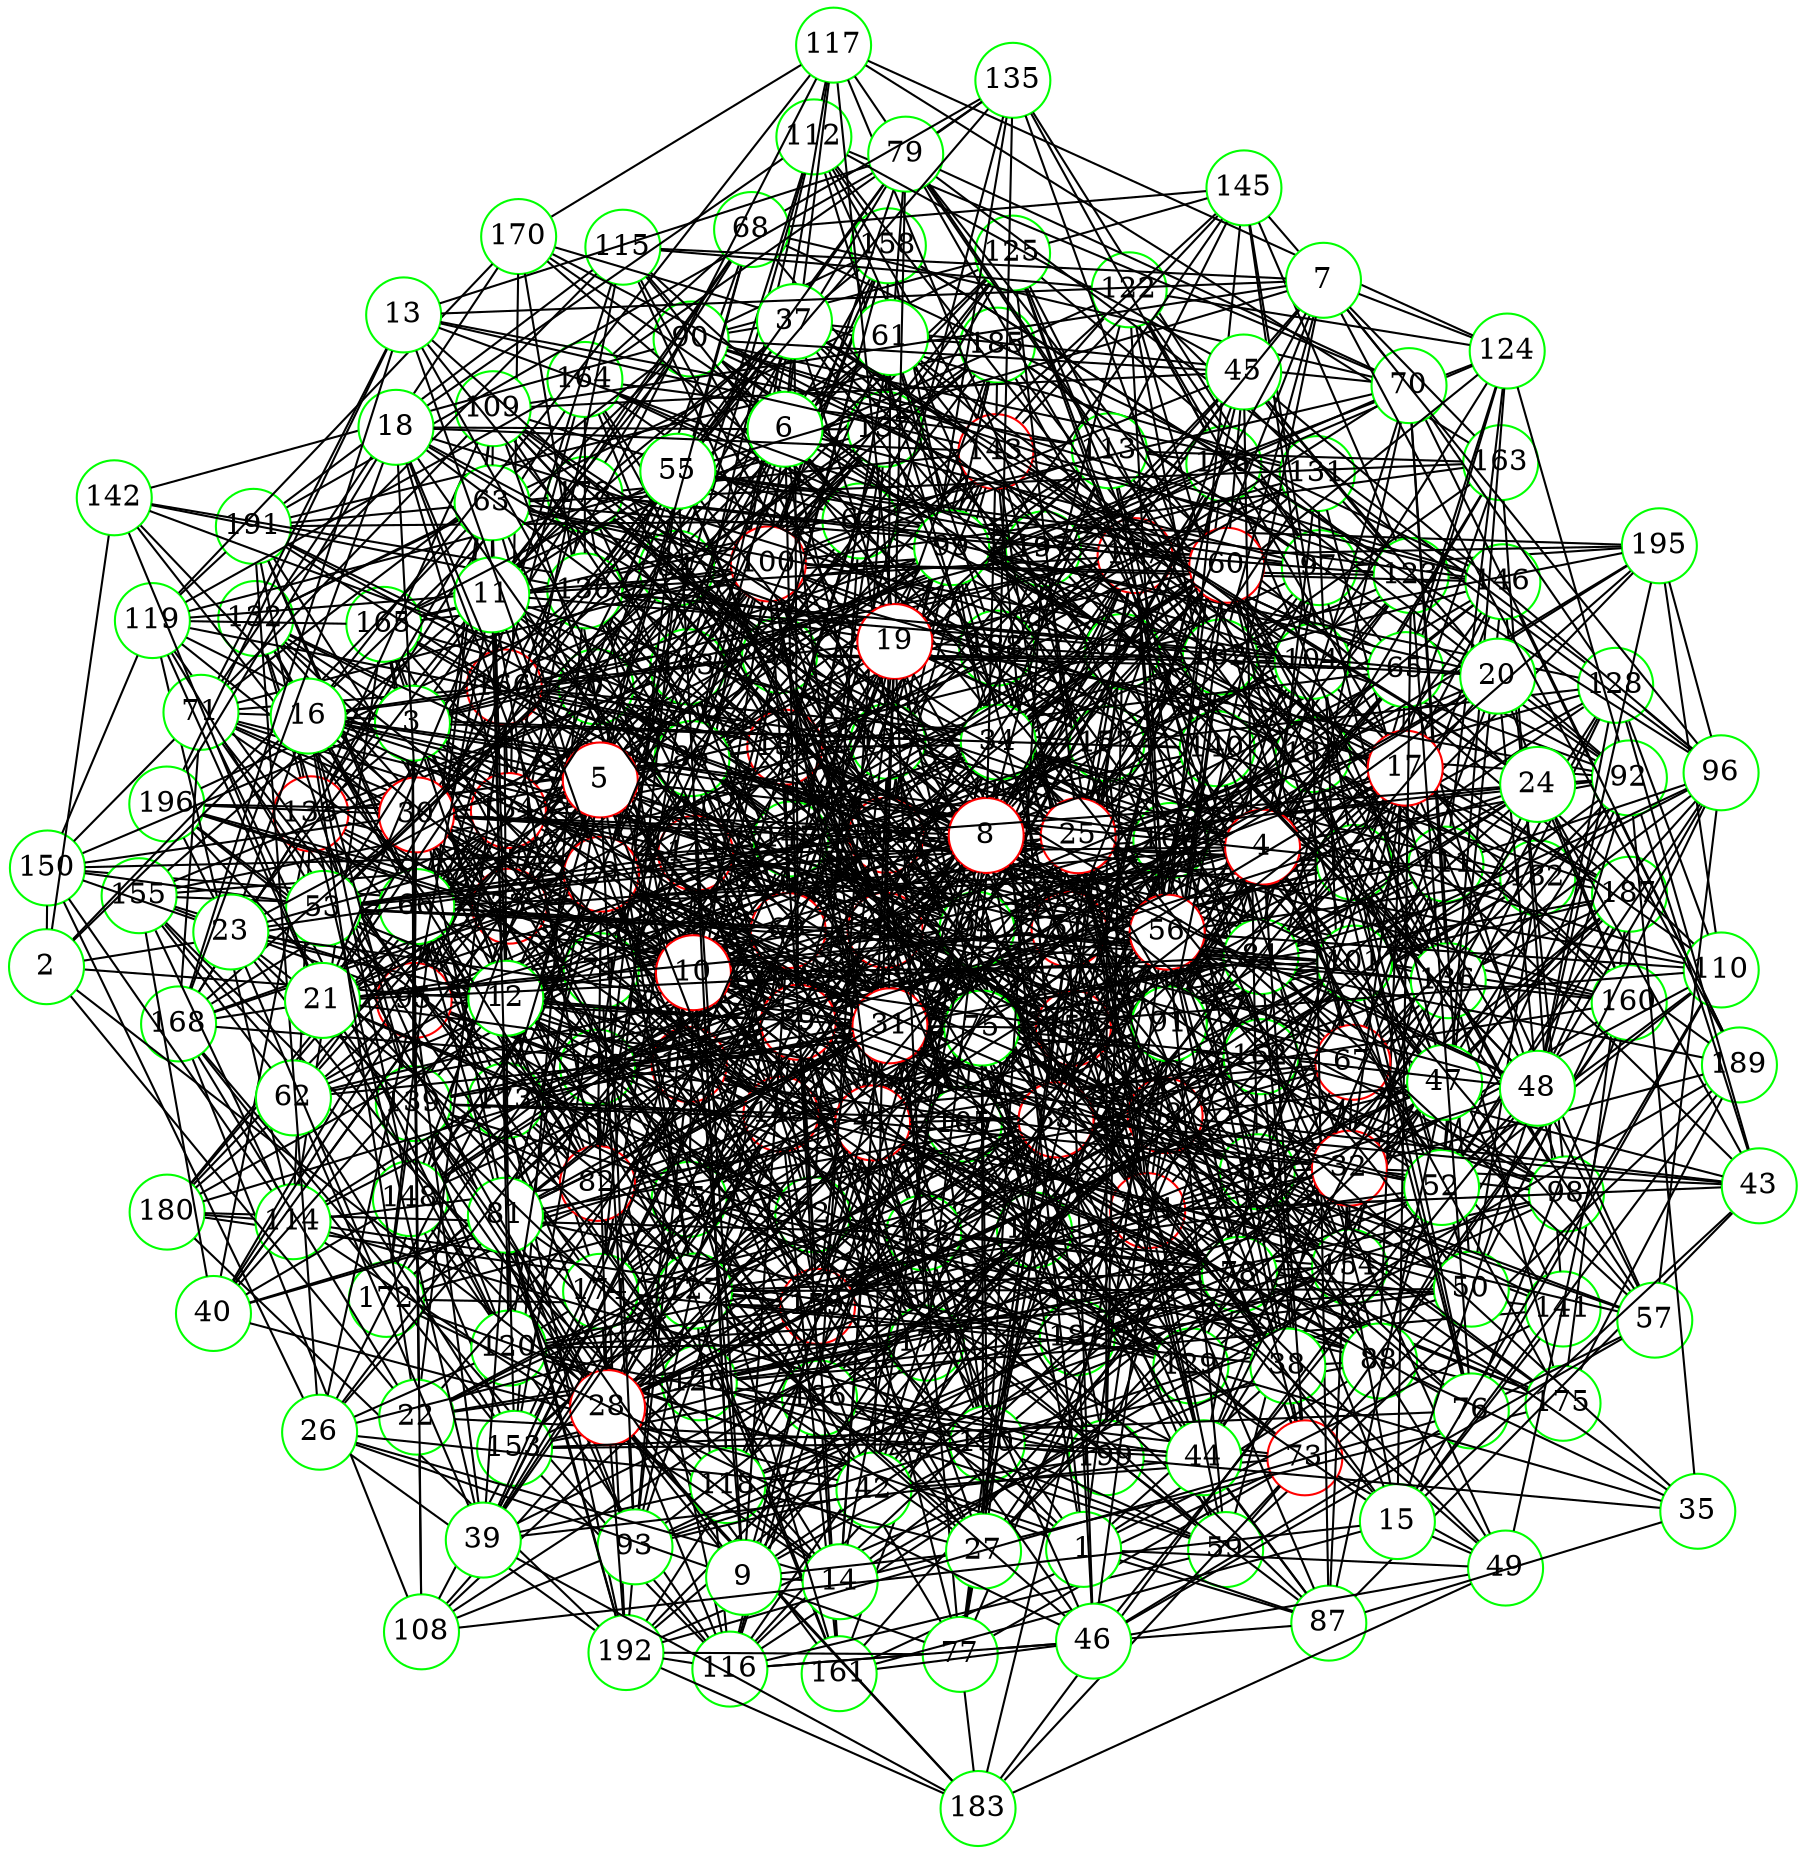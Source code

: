 graph {
graph ["layout"="fdp"]
node ["style"="filled","fillcolor"="white","fixedsize"="true","shape"="circle"]
"0" ["color"="green"]
"33" ["color"="red"]
"64" ["color"="green"]
"97" ["color"="green"]
"195" ["color"="green"]
"135" ["color"="green"]
"176" ["color"="green"]
"164" ["color"="green"]
"168" ["color"="green"]
"169" ["color"="red"]
"171" ["color"="green"]
"198" ["color"="green"]
"173" ["color"="green"]
"192" ["color"="green"]
"194" ["color"="red"]
"197" ["color"="green"]
"186" ["color"="green"]
"199" ["color"="green"]
"190" ["color"="green"]
"191" ["color"="green"]
"172" ["color"="green"]
"185" ["color"="green"]
"193" ["color"="green"]
"106" ["color"="green"]
"107" ["color"="green"]
"163" ["color"="green"]
"133" ["color"="red"]
"138" ["color"="red"]
"166" ["color"="red"]
"177" ["color"="red"]
"188" ["color"="green"]
"142" ["color"="green"]
"149" ["color"="red"]
"159" ["color"="red"]
"161" ["color"="green"]
"167" ["color"="red"]
"184" ["color"="green"]
"189" ["color"="green"]
"180" ["color"="green"]
"182" ["color"="green"]
"187" ["color"="green"]
"181" ["color"="green"]
"157" ["color"="green"]
"170" ["color"="green"]
"178" ["color"="green"]
"108" ["color"="green"]
"174" ["color"="green"]
"116" ["color"="green"]
"129" ["color"="green"]
"152" ["color"="green"]
"165" ["color"="green"]
"154" ["color"="green"]
"156" ["color"="red"]
"175" ["color"="green"]
"148" ["color"="green"]
"183" ["color"="green"]
"153" ["color"="green"]
"179" ["color"="green"]
"155" ["color"="green"]
"127" ["color"="green"]
"162" ["color"="green"]
"140" ["color"="green"]
"146" ["color"="green"]
"147" ["color"="green"]
"141" ["color"="green"]
"123" ["color"="green"]
"131" ["color"="green"]
"145" ["color"="green"]
"151" ["color"="red"]
"158" ["color"="green"]
"144" ["color"="red"]
"160" ["color"="green"]
"150" ["color"="green"]
"122" ["color"="green"]
"139" ["color"="green"]
"124" ["color"="green"]
"72" ["color"="green"]
"103" ["color"="green"]
"137" ["color"="green"]
"112" ["color"="green"]
"117" ["color"="green"]
"143" ["color"="red"]
"125" ["color"="green"]
"132" ["color"="green"]
"104" ["color"="green"]
"130" ["color"="green"]
"105" ["color"="green"]
"109" ["color"="green"]
"111" ["color"="green"]
"113" ["color"="green"]
"126" ["color"="green"]
"196" ["color"="green"]
"78" ["color"="green"]
"128" ["color"="green"]
"92" ["color"="green"]
"95" ["color"="red"]
"134" ["color"="red"]
"115" ["color"="green"]
"90" ["color"="green"]
"121" ["color"="green"]
"36" ["color"="green"]
"65" ["color"="green"]
"98" ["color"="green"]
"136" ["color"="green"]
"110" ["color"="green"]
"86" ["color"="green"]
"118" ["color"="green"]
"88" ["color"="green"]
"96" ["color"="green"]
"101" ["color"="green"]
"70" ["color"="green"]
"79" ["color"="green"]
"102" ["color"="green"]
"59" ["color"="green"]
"67" ["color"="red"]
"82" ["color"="red"]
"114" ["color"="green"]
"119" ["color"="green"]
"84" ["color"="green"]
"94" ["color"="green"]
"87" ["color"="green"]
"120" ["color"="green"]
"89" ["color"="red"]
"73" ["color"="red"]
"99" ["color"="green"]
"77" ["color"="green"]
"85" ["color"="green"]
"74" ["color"="green"]
"93" ["color"="green"]
"68" ["color"="green"]
"40" ["color"="green"]
"41" ["color"="red"]
"100" ["color"="red"]
"69" ["color"="red"]
"83" ["color"="red"]
"50" ["color"="green"]
"58" ["color"="red"]
"71" ["color"="green"]
"42" ["color"="green"]
"91" ["color"="green"]
"80" ["color"="green"]
"51" ["color"="red"]
"54" ["color"="green"]
"1" ["color"="green"]
"49" ["color"="green"]
"34" ["color"="green"]
"60" ["color"="red"]
"62" ["color"="green"]
"75" ["color"="green"]
"38" ["color"="green"]
"2" ["color"="green"]
"66" ["color"="green"]
"22" ["color"="green"]
"44" ["color"="green"]
"14" ["color"="green"]
"81" ["color"="green"]
"26" ["color"="green"]
"32" ["color"="red"]
"43" ["color"="green"]
"52" ["color"="green"]
"56" ["color"="red"]
"29" ["color"="red"]
"37" ["color"="green"]
"53" ["color"="green"]
"61" ["color"="green"]
"30" ["color"="red"]
"31" ["color"="red"]
"63" ["color"="green"]
"3" ["color"="green"]
"25" ["color"="red"]
"45" ["color"="green"]
"12" ["color"="green"]
"23" ["color"="green"]
"28" ["color"="red"]
"27" ["color"="green"]
"47" ["color"="green"]
"4" ["color"="red"]
"10" ["color"="red"]
"17" ["color"="red"]
"57" ["color"="green"]
"76" ["color"="green"]
"19" ["color"="red"]
"20" ["color"="green"]
"48" ["color"="green"]
"11" ["color"="green"]
"21" ["color"="green"]
"55" ["color"="green"]
"16" ["color"="green"]
"5" ["color"="red"]
"6" ["color"="green"]
"18" ["color"="green"]
"7" ["color"="green"]
"13" ["color"="green"]
"8" ["color"="red"]
"9" ["color"="green"]
"15" ["color"="green"]
"24" ["color"="green"]
"35" ["color"="green"]
"39" ["color"="green"]
"46" ["color"="green"]
"0" -- "33"
"0" -- "165"
"0" -- "199"
"0" -- "106"
"0" -- "107"
"0" -- "51"
"0" -- "180"
"0" -- "54"
"0" -- "151"
"0" -- "185"
"0" -- "58"
"0" -- "156"
"0" -- "125"
"33" -- "64"
"33" -- "36"
"33" -- "68"
"33" -- "132"
"33" -- "133"
"33" -- "40"
"33" -- "170"
"33" -- "172"
"33" -- "111"
"33" -- "80"
"33" -- "177"
"33" -- "178"
"33" -- "179"
"33" -- "85"
"33" -- "150"
"33" -- "119"
"64" -- "97"
"64" -- "195"
"64" -- "165"
"64" -- "72"
"64" -- "137"
"64" -- "109"
"64" -- "115"
"64" -- "148"
"64" -- "182"
"64" -- "90"
"64" -- "125"
"64" -- "126"
"64" -- "190"
"64" -- "191"
"97" -- "195"
"97" -- "135"
"97" -- "106"
"97" -- "144"
"97" -- "146"
"97" -- "181"
"97" -- "185"
"97" -- "122"
"135" -- "176"
"135" -- "164"
"135" -- "169"
"164" -- "168"
"164" -- "176"
"169" -- "171"
"169" -- "172"
"169" -- "185"
"169" -- "191"
"171" -- "198"
"171" -- "173"
"173" -- "192"
"173" -- "186"
"173" -- "191"
"192" -- "194"
"192" -- "198"
"194" -- "197"
"186" -- "199"
"186" -- "190"
"190" -- "199"
"191" -- "198"
"185" -- "193"
"185" -- "191"
"106" -- "193"
"106" -- "107"
"106" -- "140"
"106" -- "141"
"106" -- "173"
"106" -- "146"
"106" -- "123"
"106" -- "190"
"107" -- "193"
"107" -- "163"
"107" -- "133"
"107" -- "171"
"107" -- "108"
"107" -- "116"
"107" -- "186"
"107" -- "159"
"133" -- "168"
"133" -- "138"
"133" -- "176"
"133" -- "186"
"133" -- "191"
"138" -- "164"
"138" -- "166"
"138" -- "142"
"138" -- "149"
"138" -- "181"
"138" -- "157"
"138" -- "190"
"138" -- "159"
"166" -- "193"
"166" -- "177"
"177" -- "195"
"177" -- "188"
"188" -- "194"
"142" -- "188"
"149" -- "198"
"149" -- "159"
"149" -- "161"
"149" -- "172"
"149" -- "173"
"159" -- "161"
"159" -- "166"
"159" -- "167"
"159" -- "172"
"159" -- "180"
"159" -- "182"
"161" -- "198"
"161" -- "186"
"167" -- "197"
"167" -- "184"
"167" -- "191"
"184" -- "195"
"184" -- "199"
"184" -- "185"
"184" -- "189"
"180" -- "192"
"182" -- "187"
"187" -- "190"
"181" -- "193"
"181" -- "187"
"157" -- "194"
"157" -- "163"
"157" -- "164"
"157" -- "166"
"157" -- "199"
"157" -- "170"
"157" -- "178"
"170" -- "177"
"178" -- "197"
"178" -- "191"
"108" -- "168"
"108" -- "174"
"174" -- "181"
"174" -- "184"
"116" -- "192"
"116" -- "129"
"116" -- "194"
"116" -- "198"
"116" -- "168"
"116" -- "148"
"116" -- "153"
"116" -- "186"
"116" -- "127"
"116" -- "159"
"129" -- "138"
"129" -- "152"
"152" -- "164"
"152" -- "165"
"152" -- "180"
"152" -- "182"
"152" -- "154"
"152" -- "186"
"165" -- "197"
"165" -- "174"
"154" -- "167"
"154" -- "181"
"154" -- "156"
"154" -- "188"
"154" -- "157"
"156" -- "198"
"156" -- "168"
"156" -- "175"
"156" -- "178"
"175" -- "194"
"175" -- "187"
"175" -- "189"
"148" -- "169"
"148" -- "183"
"148" -- "153"
"148" -- "155"
"183" -- "192"
"153" -- "168"
"153" -- "179"
"153" -- "181"
"153" -- "156"
"153" -- "190"
"179" -- "192"
"155" -- "193"
"155" -- "198"
"155" -- "169"
"155" -- "156"
"127" -- "162"
"127" -- "170"
"127" -- "177"
"127" -- "184"
"127" -- "153"
"127" -- "154"
"127" -- "159"
"162" -- "186"
"140" -- "146"
"140" -- "147"
"140" -- "185"
"140" -- "157"
"140" -- "190"
"146" -- "171"
"146" -- "189"
"147" -- "165"
"147" -- "166"
"141" -- "163"
"141" -- "152"
"141" -- "171"
"123" -- "131"
"123" -- "167"
"123" -- "145"
"123" -- "151"
"123" -- "158"
"131" -- "169"
"131" -- "170"
"131" -- "175"
"131" -- "154"
"145" -- "147"
"145" -- "149"
"145" -- "171"
"151" -- "161"
"151" -- "165"
"151" -- "154"
"151" -- "187"
"158" -- "178"
"144" -- "160"
"144" -- "192"
"144" -- "168"
"144" -- "172"
"144" -- "179"
"144" -- "149"
"144" -- "150"
"160" -- "169"
"160" -- "181"
"160" -- "187"
"122" -- "176"
"122" -- "131"
"122" -- "165"
"122" -- "139"
"122" -- "124"
"122" -- "140"
"139" -- "161"
"139" -- "172"
"139" -- "158"
"124" -- "197"
"124" -- "171"
"72" -- "133"
"72" -- "103"
"72" -- "104"
"72" -- "78"
"72" -- "175"
"72" -- "144"
"72" -- "113"
"72" -- "95"
"103" -- "137"
"103" -- "138"
"103" -- "112"
"103" -- "179"
"103" -- "180"
"103" -- "182"
"103" -- "155"
"103" -- "124"
"103" -- "125"
"103" -- "190"
"137" -- "138"
"137" -- "149"
"137" -- "186"
"137" -- "156"
"137" -- "158"
"112" -- "117"
"112" -- "158"
"112" -- "143"
"117" -- "144"
"117" -- "163"
"117" -- "197"
"117" -- "166"
"117" -- "170"
"117" -- "124"
"143" -- "198"
"143" -- "169"
"143" -- "144"
"143" -- "145"
"143" -- "146"
"143" -- "178"
"143" -- "185"
"143" -- "156"
"125" -- "132"
"125" -- "137"
"125" -- "145"
"132" -- "133"
"132" -- "139"
"132" -- "149"
"132" -- "151"
"104" -- "160"
"104" -- "130"
"104" -- "105"
"104" -- "145"
"104" -- "124"
"104" -- "157"
"130" -- "164"
"130" -- "142"
"130" -- "151"
"130" -- "153"
"105" -- "192"
"105" -- "130"
"105" -- "139"
"105" -- "108"
"105" -- "109"
"105" -- "111"
"105" -- "123"
"105" -- "126"
"109" -- "133"
"109" -- "169"
"109" -- "172"
"111" -- "129"
"111" -- "194"
"111" -- "113"
"111" -- "151"
"111" -- "154"
"111" -- "124"
"113" -- "162"
"113" -- "163"
"113" -- "168"
"113" -- "138"
"113" -- "117"
"113" -- "187"
"126" -- "132"
"126" -- "196"
"126" -- "141"
"126" -- "173"
"126" -- "152"
"78" -- "128"
"78" -- "162"
"78" -- "143"
"78" -- "175"
"78" -- "146"
"78" -- "92"
"78" -- "156"
"78" -- "126"
"128" -- "171"
"128" -- "157"
"92" -- "104"
"92" -- "143"
"92" -- "176"
"92" -- "184"
"92" -- "185"
"92" -- "124"
"92" -- "125"
"95" -- "196"
"95" -- "133"
"95" -- "134"
"95" -- "157"
"95" -- "159"
"95" -- "164"
"95" -- "167"
"95" -- "108"
"95" -- "109"
"95" -- "111"
"95" -- "178"
"95" -- "180"
"134" -- "161"
"134" -- "162"
"134" -- "196"
"134" -- "166"
"134" -- "137"
"134" -- "144"
"134" -- "180"
"134" -- "181"
"115" -- "162"
"115" -- "194"
"115" -- "132"
"115" -- "134"
"115" -- "169"
"115" -- "122"
"115" -- "191"
"90" -- "131"
"90" -- "133"
"90" -- "142"
"90" -- "111"
"90" -- "146"
"90" -- "151"
"90" -- "121"
"90" -- "123"
"90" -- "125"
"90" -- "158"
"121" -- "195"
"121" -- "199"
"121" -- "170"
"121" -- "174"
"121" -- "149"
"121" -- "151"
"121" -- "154"
"36" -- "65"
"36" -- "194"
"36" -- "70"
"36" -- "102"
"36" -- "167"
"36" -- "104"
"36" -- "105"
"36" -- "106"
"36" -- "109"
"36" -- "178"
"36" -- "148"
"36" -- "181"
"36" -- "59"
"36" -- "156"
"36" -- "158"
"65" -- "97"
"65" -- "98"
"65" -- "167"
"65" -- "137"
"65" -- "110"
"65" -- "86"
"65" -- "88"
"65" -- "152"
"65" -- "90"
"65" -- "186"
"65" -- "124"
"98" -- "129"
"98" -- "194"
"98" -- "136"
"98" -- "144"
"98" -- "146"
"98" -- "181"
"98" -- "126"
"136" -- "161"
"136" -- "197"
"136" -- "169"
"136" -- "140"
"136" -- "143"
"136" -- "176"
"136" -- "177"
"136" -- "184"
"136" -- "187"
"110" -- "128"
"110" -- "129"
"110" -- "195"
"110" -- "177"
"110" -- "154"
"86" -- "131"
"86" -- "133"
"86" -- "134"
"86" -- "174"
"86" -- "176"
"86" -- "113"
"86" -- "179"
"86" -- "149"
"86" -- "118"
"86" -- "151"
"86" -- "158"
"86" -- "191"
"118" -- "154"
"118" -- "155"
"88" -- "96"
"88" -- "160"
"88" -- "169"
"88" -- "140"
"88" -- "118"
"88" -- "182"
"88" -- "156"
"88" -- "95"
"96" -- "128"
"96" -- "129"
"96" -- "131"
"96" -- "195"
"96" -- "101"
"96" -- "136"
"96" -- "105"
"96" -- "111"
"96" -- "158"
"101" -- "149"
"101" -- "156"
"101" -- "127"
"101" -- "159"
"70" -- "128"
"70" -- "162"
"70" -- "194"
"70" -- "165"
"70" -- "136"
"70" -- "79"
"70" -- "112"
"70" -- "188"
"70" -- "189"
"79" -- "128"
"79" -- "130"
"79" -- "134"
"79" -- "198"
"79" -- "135"
"79" -- "137"
"79" -- "177"
"79" -- "184"
"79" -- "191"
"102" -- "194"
"102" -- "164"
"102" -- "135"
"102" -- "199"
"102" -- "171"
"102" -- "112"
"102" -- "146"
"102" -- "148"
"102" -- "187"
"102" -- "125"
"59" -- "193"
"59" -- "67"
"59" -- "72"
"59" -- "73"
"59" -- "74"
"59" -- "116"
"59" -- "186"
"59" -- "189"
"59" -- "126"
"59" -- "190"
"67" -- "98"
"67" -- "136"
"67" -- "138"
"67" -- "82"
"67" -- "149"
"67" -- "87"
"67" -- "89"
"67" -- "153"
"67" -- "122"
"67" -- "92"
"67" -- "157"
"67" -- "159"
"82" -- "129"
"82" -- "165"
"82" -- "103"
"82" -- "167"
"82" -- "139"
"82" -- "114"
"82" -- "84"
"82" -- "186"
"114" -- "180"
"114" -- "133"
"114" -- "165"
"114" -- "181"
"114" -- "150"
"114" -- "119"
"114" -- "199"
"114" -- "155"
"114" -- "140"
"119" -- "164"
"119" -- "165"
"119" -- "197"
"119" -- "137"
"119" -- "138"
"119" -- "170"
"119" -- "150"
"119" -- "126"
"119" -- "191"
"84" -- "131"
"84" -- "195"
"84" -- "166"
"84" -- "139"
"84" -- "140"
"84" -- "173"
"84" -- "144"
"84" -- "182"
"84" -- "125"
"84" -- "94"
"94" -- "160"
"94" -- "101"
"94" -- "106"
"94" -- "109"
"94" -- "174"
"94" -- "177"
"94" -- "147"
"94" -- "118"
"94" -- "184"
"94" -- "186"
"94" -- "156"
"87" -- "104"
"87" -- "107"
"87" -- "116"
"87" -- "151"
"87" -- "120"
"87" -- "152"
"120" -- "166"
"120" -- "139"
"120" -- "174"
"120" -- "179"
"120" -- "190"
"120" -- "159"
"89" -- "129"
"89" -- "130"
"89" -- "139"
"89" -- "141"
"89" -- "148"
"89" -- "162"
"89" -- "180"
"89" -- "186"
"73" -- "160"
"73" -- "161"
"73" -- "162"
"73" -- "99"
"73" -- "106"
"73" -- "77"
"73" -- "84"
"73" -- "183"
"73" -- "186"
"73" -- "188"
"73" -- "190"
"99" -- "128"
"99" -- "104"
"99" -- "115"
"99" -- "185"
"99" -- "187"
"99" -- "158"
"77" -- "192"
"77" -- "84"
"77" -- "85"
"77" -- "151"
"77" -- "183"
"77" -- "89"
"77" -- "169"
"77" -- "157"
"77" -- "190"
"85" -- "97"
"85" -- "196"
"85" -- "165"
"85" -- "171"
"85" -- "143"
"85" -- "144"
"85" -- "177"
"85" -- "181"
"85" -- "88"
"74" -- "128"
"74" -- "147"
"74" -- "180"
"74" -- "149"
"74" -- "121"
"74" -- "153"
"74" -- "93"
"74" -- "157"
"74" -- "158"
"93" -- "162"
"93" -- "133"
"93" -- "108"
"93" -- "147"
"93" -- "149"
"93" -- "181"
"93" -- "154"
"93" -- "156"
"68" -- "145"
"68" -- "146"
"68" -- "178"
"68" -- "164"
"68" -- "101"
"68" -- "70"
"68" -- "135"
"68" -- "173"
"40" -- "148"
"40" -- "133"
"40" -- "134"
"40" -- "41"
"40" -- "42"
"40" -- "91"
"40" -- "155"
"40" -- "95"
"41" -- "160"
"41" -- "193"
"41" -- "100"
"41" -- "69"
"41" -- "102"
"41" -- "108"
"41" -- "176"
"41" -- "177"
"41" -- "50"
"41" -- "152"
"41" -- "153"
"41" -- "58"
"100" -- "130"
"100" -- "163"
"100" -- "134"
"100" -- "105"
"100" -- "137"
"100" -- "140"
"100" -- "113"
"100" -- "146"
"100" -- "179"
"100" -- "117"
"100" -- "150"
"100" -- "184"
"100" -- "123"
"100" -- "156"
"100" -- "159"
"69" -- "98"
"69" -- "130"
"69" -- "133"
"69" -- "103"
"69" -- "135"
"69" -- "168"
"69" -- "138"
"69" -- "172"
"69" -- "141"
"69" -- "83"
"69" -- "120"
"69" -- "185"
"69" -- "124"
"83" -- "99"
"83" -- "164"
"83" -- "101"
"83" -- "136"
"83" -- "106"
"83" -- "139"
"83" -- "172"
"83" -- "143"
"83" -- "176"
"83" -- "151"
"83" -- "88"
"83" -- "121"
"83" -- "159"
"50" -- "96"
"50" -- "70"
"50" -- "182"
"50" -- "120"
"50" -- "73"
"50" -- "58"
"50" -- "171"
"50" -- "93"
"50" -- "126"
"50" -- "127"
"58" -- "67"
"58" -- "71"
"58" -- "137"
"58" -- "175"
"58" -- "83"
"58" -- "147"
"58" -- "179"
"58" -- "85"
"58" -- "86"
"58" -- "92"
"58" -- "188"
"58" -- "159"
"71" -- "100"
"71" -- "134"
"71" -- "166"
"71" -- "168"
"71" -- "170"
"71" -- "109"
"71" -- "173"
"71" -- "174"
"71" -- "149"
"71" -- "150"
"71" -- "120"
"71" -- "90"
"42" -- "193"
"42" -- "101"
"42" -- "199"
"42" -- "73"
"42" -- "140"
"42" -- "146"
"42" -- "188"
"42" -- "93"
"42" -- "157"
"42" -- "126"
"91" -- "163"
"91" -- "100"
"91" -- "177"
"91" -- "150"
"91" -- "183"
"91" -- "152"
"91" -- "122"
"80" -- "163"
"80" -- "103"
"80" -- "175"
"80" -- "116"
"80" -- "119"
"80" -- "186"
"51" -- "65"
"51" -- "98"
"51" -- "198"
"51" -- "71"
"51" -- "77"
"51" -- "143"
"51" -- "177"
"51" -- "82"
"51" -- "146"
"51" -- "178"
"51" -- "152"
"51" -- "58"
"51" -- "189"
"51" -- "95"
"54" -- "193"
"54" -- "194"
"54" -- "67"
"54" -- "196"
"54" -- "198"
"54" -- "167"
"54" -- "137"
"54" -- "174"
"54" -- "112"
"54" -- "151"
"54" -- "185"
"54" -- "187"
"1" -- "176"
"1" -- "49"
"1" -- "34"
"1" -- "149"
"1" -- "38"
"1" -- "198"
"1" -- "87"
"1" -- "88"
"1" -- "172"
"1" -- "141"
"1" -- "173"
"1" -- "94"
"49" -- "80"
"49" -- "160"
"49" -- "194"
"49" -- "197"
"49" -- "183"
"49" -- "73"
"34" -- "67"
"34" -- "71"
"34" -- "135"
"34" -- "105"
"34" -- "171"
"34" -- "109"
"34" -- "110"
"34" -- "112"
"34" -- "116"
"34" -- "121"
"34" -- "123"
"34" -- "60"
"34" -- "95"
"60" -- "98"
"60" -- "67"
"60" -- "101"
"60" -- "198"
"60" -- "167"
"60" -- "138"
"60" -- "79"
"60" -- "178"
"60" -- "147"
"60" -- "181"
"60" -- "91"
"60" -- "62"
"62" -- "100"
"62" -- "134"
"62" -- "153"
"62" -- "74"
"62" -- "75"
"62" -- "155"
"62" -- "94"
"75" -- "97"
"75" -- "130"
"75" -- "162"
"75" -- "196"
"75" -- "198"
"75" -- "78"
"75" -- "110"
"75" -- "144"
"75" -- "149"
"75" -- "154"
"75" -- "190"
"38" -- "128"
"38" -- "192"
"38" -- "113"
"38" -- "88"
"38" -- "41"
"38" -- "105"
"38" -- "169"
"38" -- "138"
"38" -- "139"
"38" -- "174"
"2" -- "66"
"2" -- "22"
"2" -- "150"
"2" -- "89"
"2" -- "90"
"2" -- "14"
"2" -- "142"
"2" -- "63"
"66" -- "192"
"66" -- "99"
"66" -- "132"
"66" -- "101"
"66" -- "134"
"66" -- "136"
"66" -- "171"
"66" -- "82"
"66" -- "115"
"66" -- "116"
"66" -- "155"
"66" -- "191"
"22" -- "34"
"22" -- "83"
"22" -- "179"
"22" -- "166"
"22" -- "72"
"22" -- "168"
"22" -- "105"
"22" -- "44"
"22" -- "78"
"44" -- "194"
"44" -- "99"
"44" -- "138"
"44" -- "173"
"44" -- "78"
"44" -- "111"
"44" -- "51"
"44" -- "83"
"44" -- "87"
"44" -- "92"
"44" -- "126"
"14" -- "167"
"14" -- "41"
"14" -- "78"
"14" -- "175"
"14" -- "81"
"14" -- "82"
"14" -- "114"
"14" -- "118"
"14" -- "26"
"14" -- "189"
"81" -- "192"
"81" -- "129"
"81" -- "165"
"81" -- "197"
"81" -- "102"
"81" -- "106"
"81" -- "112"
"81" -- "83"
"81" -- "156"
"81" -- "93"
"26" -- "32"
"26" -- "192"
"26" -- "81"
"26" -- "150"
"26" -- "198"
"26" -- "120"
"26" -- "42"
"26" -- "29"
"26" -- "77"
"26" -- "95"
"26" -- "191"
"32" -- "128"
"32" -- "98"
"32" -- "198"
"32" -- "43"
"32" -- "110"
"32" -- "80"
"32" -- "144"
"32" -- "147"
"32" -- "52"
"32" -- "149"
"32" -- "56"
"32" -- "120"
"32" -- "154"
"32" -- "187"
"32" -- "125"
"32" -- "189"
"43" -- "128"
"43" -- "162"
"43" -- "194"
"43" -- "83"
"43" -- "102"
"43" -- "87"
"43" -- "58"
"43" -- "92"
"52" -- "96"
"52" -- "193"
"52" -- "169"
"52" -- "146"
"52" -- "118"
"52" -- "183"
"52" -- "184"
"52" -- "89"
"52" -- "187"
"52" -- "92"
"52" -- "124"
"52" -- "127"
"56" -- "128"
"56" -- "65"
"56" -- "166"
"56" -- "72"
"56" -- "73"
"56" -- "138"
"56" -- "78"
"56" -- "110"
"56" -- "174"
"56" -- "112"
"56" -- "145"
"56" -- "177"
"56" -- "86"
"56" -- "182"
"56" -- "151"
"56" -- "59"
"56" -- "62"
"29" -- "33"
"29" -- "161"
"29" -- "34"
"29" -- "194"
"29" -- "131"
"29" -- "37"
"29" -- "40"
"29" -- "168"
"29" -- "73"
"29" -- "106"
"29" -- "75"
"29" -- "82"
"29" -- "53"
"29" -- "185"
"29" -- "58"
"29" -- "154"
"29" -- "30"
"29" -- "158"
"29" -- "31"
"29" -- "63"
"37" -- "70"
"37" -- "166"
"37" -- "104"
"37" -- "106"
"37" -- "143"
"37" -- "86"
"37" -- "184"
"37" -- "89"
"37" -- "121"
"37" -- "90"
"37" -- "155"
"53" -- "129"
"53" -- "69"
"53" -- "167"
"53" -- "169"
"53" -- "78"
"53" -- "178"
"53" -- "147"
"53" -- "54"
"53" -- "119"
"53" -- "61"
"53" -- "125"
"61" -- "160"
"61" -- "193"
"61" -- "99"
"61" -- "69"
"61" -- "133"
"61" -- "166"
"61" -- "104"
"61" -- "74"
"61" -- "140"
"61" -- "185"
"61" -- "188"
"30" -- "196"
"30" -- "37"
"30" -- "165"
"30" -- "71"
"30" -- "168"
"30" -- "41"
"30" -- "139"
"30" -- "171"
"30" -- "78"
"30" -- "142"
"30" -- "80"
"30" -- "82"
"30" -- "147"
"30" -- "150"
"30" -- "88"
"30" -- "185"
"30" -- "127"
"30" -- "159"
"31" -- "194"
"31" -- "195"
"31" -- "132"
"31" -- "196"
"31" -- "134"
"31" -- "169"
"31" -- "173"
"31" -- "49"
"31" -- "81"
"31" -- "177"
"31" -- "82"
"31" -- "147"
"31" -- "151"
"31" -- "121"
"31" -- "187"
"31" -- "190"
"31" -- "95"
"31" -- "159"
"63" -- "163"
"63" -- "100"
"63" -- "132"
"63" -- "133"
"63" -- "104"
"63" -- "109"
"63" -- "149"
"63" -- "120"
"63" -- "123"
"3" -- "177"
"3" -- "99"
"3" -- "131"
"3" -- "68"
"3" -- "149"
"3" -- "25"
"3" -- "89"
"3" -- "42"
"3" -- "139"
"3" -- "12"
"3" -- "108"
"3" -- "140"
"25" -- "160"
"25" -- "194"
"25" -- "131"
"25" -- "101"
"25" -- "38"
"25" -- "134"
"25" -- "41"
"25" -- "74"
"25" -- "45"
"25" -- "109"
"25" -- "177"
"25" -- "53"
"25" -- "118"
"25" -- "88"
"25" -- "59"
"25" -- "60"
"25" -- "92"
"25" -- "125"
"25" -- "127"
"45" -- "96"
"45" -- "193"
"45" -- "131"
"45" -- "100"
"45" -- "107"
"45" -- "109"
"45" -- "80"
"45" -- "112"
"45" -- "89"
"45" -- "90"
"45" -- "123"
"45" -- "60"
"45" -- "188"
"12" -- "34"
"12" -- "69"
"12" -- "104"
"12" -- "140"
"12" -- "142"
"12" -- "179"
"12" -- "52"
"12" -- "149"
"12" -- "23"
"12" -- "87"
"12" -- "89"
"12" -- "27"
"12" -- "60"
"12" -- "63"
"23" -- "99"
"23" -- "196"
"23" -- "102"
"23" -- "169"
"23" -- "172"
"23" -- "150"
"23" -- "28"
"23" -- "126"
"23" -- "31"
"23" -- "127"
"28" -- "192"
"28" -- "67"
"28" -- "198"
"28" -- "167"
"28" -- "72"
"28" -- "105"
"28" -- "169"
"28" -- "139"
"28" -- "174"
"28" -- "51"
"28" -- "83"
"28" -- "52"
"28" -- "53"
"28" -- "149"
"28" -- "183"
"28" -- "58"
"28" -- "159"
"27" -- "197"
"27" -- "74"
"27" -- "75"
"27" -- "78"
"27" -- "47"
"27" -- "111"
"27" -- "81"
"27" -- "51"
"27" -- "118"
"27" -- "89"
"27" -- "29"
"27" -- "127"
"47" -- "97"
"47" -- "193"
"47" -- "194"
"47" -- "99"
"47" -- "167"
"47" -- "137"
"47" -- "171"
"47" -- "174"
"47" -- "181"
"47" -- "87"
"47" -- "58"
"47" -- "60"
"47" -- "126"
"4" -- "33"
"4" -- "97"
"4" -- "193"
"4" -- "34"
"4" -- "101"
"4" -- "73"
"4" -- "10"
"4" -- "74"
"4" -- "11"
"4" -- "107"
"4" -- "47"
"4" -- "175"
"4" -- "16"
"4" -- "144"
"4" -- "17"
"4" -- "81"
"4" -- "20"
"4" -- "52"
"4" -- "91"
"4" -- "92"
"4" -- "125"
"4" -- "94"
"10" -- "129"
"10" -- "132"
"10" -- "196"
"10" -- "101"
"10" -- "166"
"10" -- "199"
"10" -- "73"
"10" -- "109"
"10" -- "174"
"10" -- "80"
"10" -- "17"
"10" -- "114"
"10" -- "19"
"10" -- "179"
"10" -- "151"
"10" -- "89"
"10" -- "158"
"10" -- "31"
"17" -- "32"
"17" -- "129"
"17" -- "195"
"17" -- "164"
"17" -- "101"
"17" -- "197"
"17" -- "102"
"17" -- "198"
"17" -- "85"
"17" -- "182"
"17" -- "151"
"17" -- "57"
"17" -- "58"
"17" -- "122"
"17" -- "91"
"17" -- "63"
"17" -- "159"
"57" -- "80"
"57" -- "96"
"57" -- "84"
"57" -- "101"
"57" -- "149"
"57" -- "89"
"57" -- "171"
"57" -- "76"
"76" -- "160"
"76" -- "192"
"76" -- "101"
"76" -- "105"
"76" -- "171"
"76" -- "110"
"76" -- "147"
"76" -- "151"
"76" -- "184"
"76" -- "153"
"76" -- "123"
"19" -- "66"
"19" -- "130"
"19" -- "37"
"19" -- "166"
"19" -- "167"
"19" -- "169"
"19" -- "75"
"19" -- "79"
"19" -- "144"
"19" -- "113"
"19" -- "83"
"19" -- "147"
"19" -- "179"
"19" -- "20"
"19" -- "117"
"19" -- "89"
"19" -- "58"
"19" -- "28"
"19" -- "60"
"19" -- "92"
"19" -- "157"
"19" -- "159"
"20" -- "48"
"20" -- "64"
"20" -- "160"
"20" -- "82"
"20" -- "130"
"20" -- "51"
"20" -- "67"
"20" -- "179"
"20" -- "167"
"20" -- "45"
"48" -- "128"
"48" -- "162"
"48" -- "194"
"48" -- "195"
"48" -- "134"
"48" -- "138"
"48" -- "140"
"48" -- "52"
"48" -- "84"
"48" -- "57"
"48" -- "121"
"48" -- "187"
"48" -- "60"
"48" -- "92"
"11" -- "68"
"11" -- "104"
"11" -- "177"
"11" -- "82"
"11" -- "178"
"11" -- "147"
"11" -- "21"
"11" -- "23"
"11" -- "56"
"11" -- "153"
"11" -- "186"
"11" -- "61"
"11" -- "94"
"11" -- "31"
"11" -- "63"
"11" -- "95"
"21" -- "129"
"21" -- "166"
"21" -- "72"
"21" -- "74"
"21" -- "142"
"21" -- "51"
"21" -- "84"
"21" -- "55"
"21" -- "119"
"21" -- "120"
"21" -- "58"
"21" -- "28"
"21" -- "188"
"21" -- "29"
"21" -- "157"
"55" -- "97"
"55" -- "193"
"55" -- "165"
"55" -- "135"
"55" -- "167"
"55" -- "105"
"55" -- "79"
"55" -- "177"
"55" -- "82"
"55" -- "146"
"55" -- "148"
"55" -- "118"
"55" -- "188"
"55" -- "95"
"16" -- "36"
"16" -- "69"
"16" -- "166"
"16" -- "139"
"16" -- "82"
"16" -- "148"
"16" -- "117"
"16" -- "22"
"16" -- "23"
"16" -- "56"
"16" -- "152"
"16" -- "25"
"16" -- "94"
"5" -- "68"
"5" -- "132"
"5" -- "134"
"5" -- "12"
"5" -- "143"
"5" -- "16"
"5" -- "145"
"5" -- "151"
"5" -- "89"
"5" -- "93"
"5" -- "30"
"5" -- "94"
"5" -- "95"
"5" -- "100"
"5" -- "103"
"5" -- "40"
"5" -- "41"
"5" -- "42"
"5" -- "107"
"5" -- "173"
"5" -- "53"
"5" -- "182"
"5" -- "120"
"5" -- "121"
"5" -- "127"
"6" -- "64"
"6" -- "97"
"6" -- "37"
"6" -- "41"
"6" -- "137"
"6" -- "169"
"6" -- "173"
"6" -- "18"
"6" -- "50"
"6" -- "86"
"6" -- "184"
"6" -- "89"
"6" -- "95"
"18" -- "196"
"18" -- "134"
"18" -- "166"
"18" -- "168"
"18" -- "74"
"18" -- "106"
"18" -- "143"
"18" -- "112"
"18" -- "144"
"18" -- "51"
"18" -- "25"
"18" -- "121"
"18" -- "30"
"7" -- "96"
"7" -- "163"
"7" -- "70"
"7" -- "102"
"7" -- "13"
"7" -- "45"
"7" -- "109"
"7" -- "145"
"7" -- "51"
"7" -- "115"
"7" -- "55"
"7" -- "91"
"7" -- "124"
"7" -- "156"
"7" -- "189"
"7" -- "94"
"13" -- "113"
"13" -- "196"
"13" -- "197"
"13" -- "71"
"13" -- "168"
"13" -- "89"
"13" -- "75"
"13" -- "29"
"13" -- "79"
"13" -- "143"
"8" -- "199"
"8" -- "10"
"8" -- "13"
"8" -- "14"
"8" -- "78"
"8" -- "110"
"8" -- "143"
"8" -- "80"
"8" -- "176"
"8" -- "178"
"8" -- "179"
"8" -- "148"
"8" -- "85"
"8" -- "89"
"8" -- "122"
"8" -- "186"
"8" -- "60"
"8" -- "30"
"8" -- "95"
"9" -- "32"
"9" -- "69"
"9" -- "86"
"9" -- "56"
"9" -- "41"
"9" -- "10"
"9" -- "27"
"9" -- "107"
"9" -- "139"
"9" -- "28"
"9" -- "14"
"9" -- "190"
"15" -- "33"
"15" -- "161"
"15" -- "169"
"15" -- "43"
"15" -- "75"
"15" -- "108"
"15" -- "141"
"15" -- "110"
"15" -- "48"
"15" -- "49"
"15" -- "56"
"15" -- "154"
"15" -- "123"
"15" -- "189"
"24" -- "160"
"24" -- "37"
"24" -- "43"
"24" -- "44"
"24" -- "143"
"24" -- "147"
"24" -- "179"
"24" -- "84"
"24" -- "151"
"24" -- "25"
"24" -- "89"
"24" -- "91"
"24" -- "92"
"35" -- "129"
"35" -- "87"
"35" -- "199"
"35" -- "88"
"35" -- "154"
"35" -- "91"
"35" -- "92"
"39" -- "193"
"39" -- "194"
"39" -- "69"
"39" -- "133"
"39" -- "167"
"39" -- "44"
"39" -- "81"
"39" -- "147"
"39" -- "85"
"39" -- "149"
"39" -- "118"
"39" -- "183"
"39" -- "62"
"39" -- "95"
"46" -- "161"
"46" -- "76"
"46" -- "172"
"46" -- "48"
"46" -- "49"
"46" -- "178"
"46" -- "51"
"46" -- "116"
"46" -- "181"
"46" -- "57"
"46" -- "58"
"46" -- "156"
"46" -- "127"
}